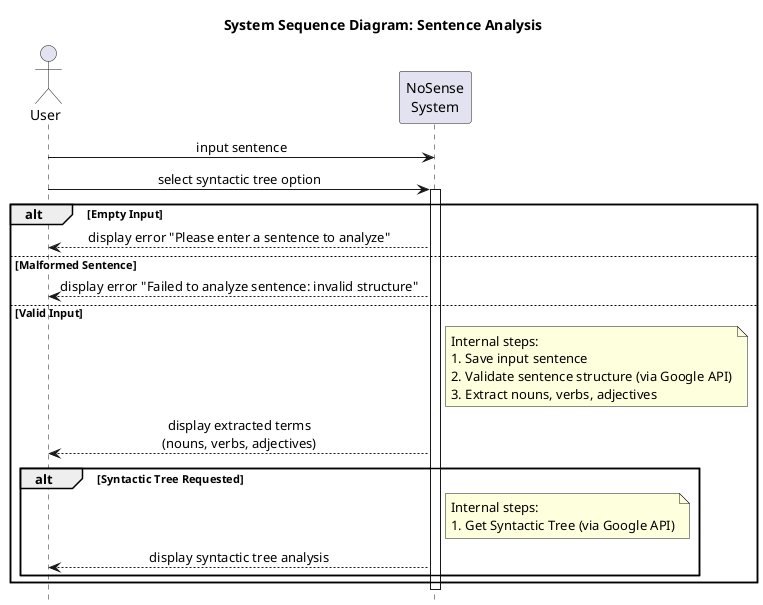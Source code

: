 @startuml SentenceAnalysis
hide footbox
skinparam sequenceMessageAlign center
title System Sequence Diagram: Sentence Analysis

actor User
participant "NoSense\nSystem" as System

User -> System: input sentence
User -> System: select syntactic tree option
activate System

alt Empty Input
    System --> User: display error "Please enter a sentence to analyze"
else Malformed Sentence
    System --> User: display error "Failed to analyze sentence: invalid structure"
else Valid Input
    note right of System
      Internal steps:
      1. Save input sentence
      2. Validate sentence structure (via Google API)
      3. Extract nouns, verbs, adjectives
    end note
    System --> User: display extracted terms\n(nouns, verbs, adjectives)

    alt Syntactic Tree Requested
        note right of System
            Internal steps:
            1. Get Syntactic Tree (via Google API)
        end note
        
        System --> User: display syntactic tree analysis
    end
end
deactivate System

@enduml

@startuml TermStorage
hide footbox
skinparam sequenceMessageAlign center
title System Sequence Diagram: Terms Storage

actor User
participant "NoSense\nSystem" as System

User -> System: request to save terms
activate System
alt No sentence to save
    System --> User: display error "Please enter a sentence to analyze"
else Valid Input
    note right of System
      Internal steps:
      1. Save nouns, verbs, adjectives
    end note

    System --> User: confirm terms saved successfully
end
deactivate System

@enduml

@startuml SentenceGeneration
hide footbox
skinparam sequenceMessageAlign center
title System Sequence Diagram: Sentence Generation

actor User
participant "NoSense\nSystem" as System

User -> System: request to generate the sentence with the selected verbal tense
activate System

alt No Input Sentence Analyzed
    System --> User: display error "No input sentence has been analyzed yet"
else Input Sentence Available
    note right of System
      Internal steps:
      1. Generate template
      2. Select words
      3. Fill template
    end note
    System --> User: display generated sentence
end
deactivate System

@enduml

@startuml ToxicityAnalysis
hide footbox
skinparam sequenceMessageAlign center
title System Sequence Diagram: Toxicity Analysis

actor User
participant "NoSense\nSystem" as System

User -> System: request toxicity analysis
activate System

alt No Generated Sentence Analyzed
    System --> User: display error "No sentence has been generated yet to analyze"
else Valid Input
    note right of System
      Internal steps:
      1. Call Google API
      2. Parse Results
    end note

    alt Toxicity Found
        System --> User: display high toxicity warning
    else No Toxicity
        System --> User: display safe content confirmation
    end
end
deactivate System

@enduml